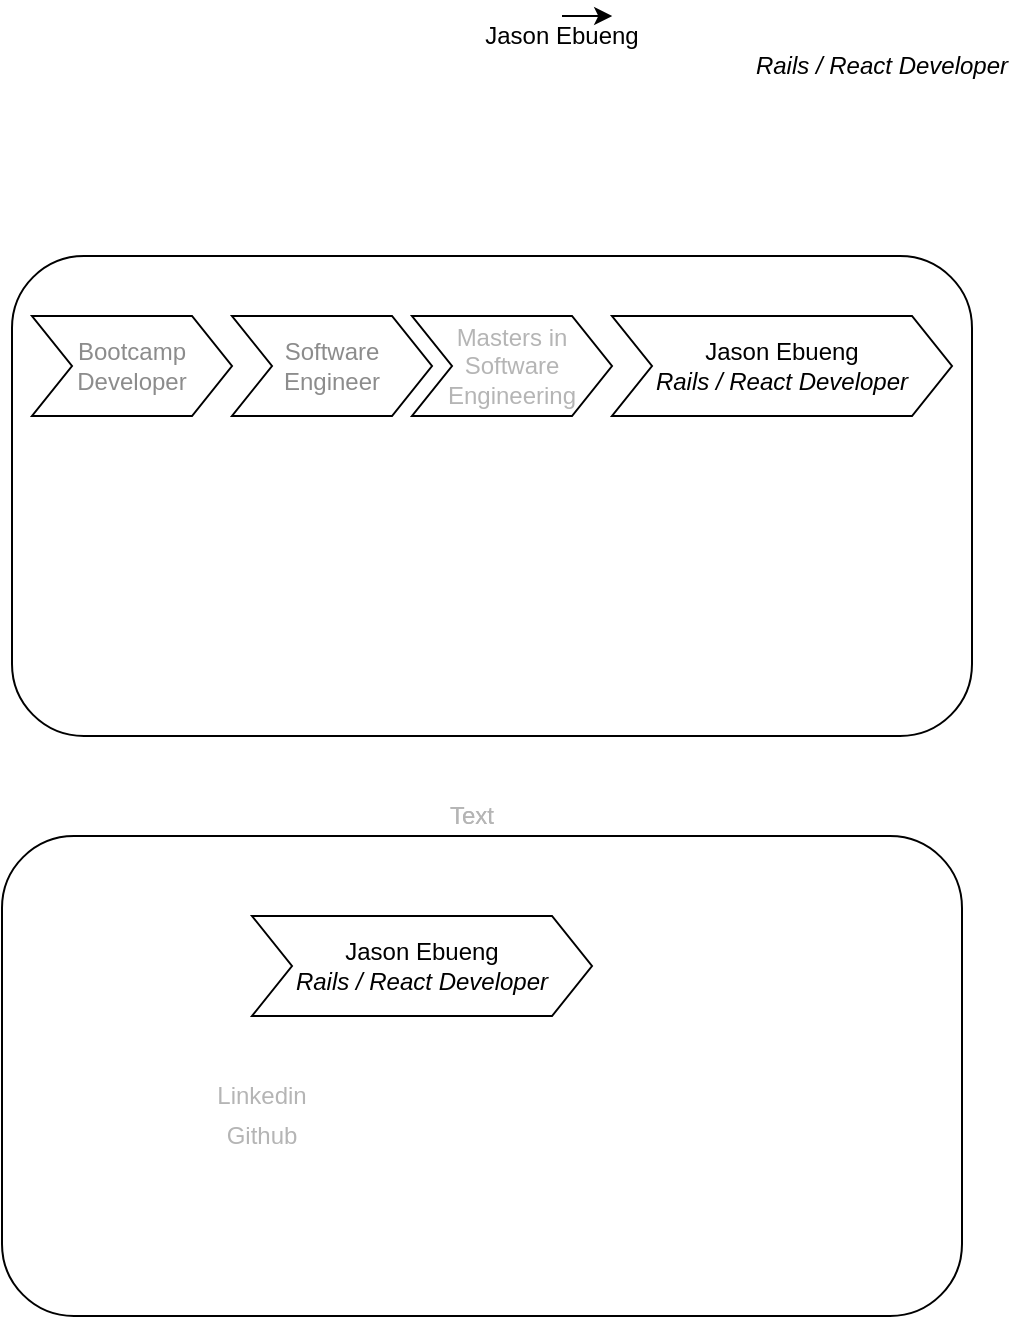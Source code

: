 <mxfile version="14.2.2" type="github">
  <diagram id="Mls-J58ctmcf4qp5Jo3Q" name="Page-1">
    <mxGraphModel dx="779" dy="524" grid="1" gridSize="10" guides="1" tooltips="1" connect="1" arrows="1" fold="1" page="1" pageScale="1" pageWidth="850" pageHeight="1100" math="0" shadow="0">
      <root>
        <mxCell id="0" />
        <mxCell id="1" parent="0" />
        <mxCell id="hFnFaIVmMqH2usXlZeto-1" value="" style="rounded=1;whiteSpace=wrap;html=1;" vertex="1" parent="1">
          <mxGeometry x="80" y="140" width="480" height="240" as="geometry" />
        </mxCell>
        <mxCell id="hFnFaIVmMqH2usXlZeto-2" value="Jason Ebueng&lt;br&gt;" style="text;html=1;strokeColor=none;fillColor=none;align=center;verticalAlign=middle;whiteSpace=wrap;rounded=0;" vertex="1" parent="1">
          <mxGeometry x="200" y="20" width="310" height="20" as="geometry" />
        </mxCell>
        <mxCell id="hFnFaIVmMqH2usXlZeto-3" value="&lt;i&gt;Rails / React Developer&lt;/i&gt;" style="text;html=1;strokeColor=none;fillColor=none;align=center;verticalAlign=middle;whiteSpace=wrap;rounded=0;" vertex="1" parent="1">
          <mxGeometry x="450" y="30" width="130" height="30" as="geometry" />
        </mxCell>
        <mxCell id="hFnFaIVmMqH2usXlZeto-12" value="Bootcamp Developer" style="shape=step;perimeter=stepPerimeter;whiteSpace=wrap;html=1;fixedSize=1;fontColor=#8C8C8C;" vertex="1" parent="1">
          <mxGeometry x="90" y="170" width="100" height="50" as="geometry" />
        </mxCell>
        <mxCell id="hFnFaIVmMqH2usXlZeto-13" value="Software Engineer&lt;br&gt;" style="shape=step;perimeter=stepPerimeter;whiteSpace=wrap;html=1;fixedSize=1;fontColor=#8C8C8C;" vertex="1" parent="1">
          <mxGeometry x="190" y="170" width="100" height="50" as="geometry" />
        </mxCell>
        <mxCell id="hFnFaIVmMqH2usXlZeto-15" value="Masters in Software Engineering&lt;br&gt;" style="shape=step;perimeter=stepPerimeter;whiteSpace=wrap;html=1;fixedSize=1;fontColor=#B5B5B5;" vertex="1" parent="1">
          <mxGeometry x="280" y="170" width="100" height="50" as="geometry" />
        </mxCell>
        <mxCell id="hFnFaIVmMqH2usXlZeto-16" value="Jason Ebueng&lt;br&gt;&lt;i&gt;Rails / React Developer&lt;/i&gt;" style="shape=step;perimeter=stepPerimeter;whiteSpace=wrap;html=1;fixedSize=1;" vertex="1" parent="1">
          <mxGeometry x="380" y="170" width="170" height="50" as="geometry" />
        </mxCell>
        <mxCell id="hFnFaIVmMqH2usXlZeto-18" style="edgeStyle=orthogonalEdgeStyle;rounded=0;orthogonalLoop=1;jettySize=auto;html=1;exitX=0.5;exitY=0;exitDx=0;exitDy=0;entryX=0.581;entryY=0;entryDx=0;entryDy=0;entryPerimeter=0;fontColor=#8C8C8C;" edge="1" parent="1" source="hFnFaIVmMqH2usXlZeto-2" target="hFnFaIVmMqH2usXlZeto-2">
          <mxGeometry relative="1" as="geometry" />
        </mxCell>
        <mxCell id="hFnFaIVmMqH2usXlZeto-23" value="" style="shape=image;verticalLabelPosition=bottom;labelBackgroundColor=#ffffff;verticalAlign=top;aspect=fixed;imageAspect=0;image=https://cdn3.iconfinder.com/data/icons/popular-services-brands-vol-2/512/ruby-on-rails-512.png;" vertex="1" parent="1">
          <mxGeometry x="280" y="280" width="80" height="80" as="geometry" />
        </mxCell>
        <mxCell id="hFnFaIVmMqH2usXlZeto-24" value="" style="rounded=1;whiteSpace=wrap;html=1;" vertex="1" parent="1">
          <mxGeometry x="75" y="430" width="480" height="240" as="geometry" />
        </mxCell>
        <mxCell id="hFnFaIVmMqH2usXlZeto-29" value="Jason Ebueng&lt;br&gt;&lt;i&gt;Rails / React Developer&lt;/i&gt;" style="shape=step;perimeter=stepPerimeter;whiteSpace=wrap;html=1;fixedSize=1;" vertex="1" parent="1">
          <mxGeometry x="200" y="470" width="170" height="50" as="geometry" />
        </mxCell>
        <mxCell id="hFnFaIVmMqH2usXlZeto-33" value="" style="shape=image;verticalLabelPosition=bottom;labelBackgroundColor=#ffffff;verticalAlign=top;aspect=fixed;imageAspect=0;image=https://upload.wikimedia.org/wikipedia/commons/thumb/a/a7/React-icon.svg/220px-React-icon.svg.png;" vertex="1" parent="1">
          <mxGeometry x="370" y="260" width="149.03" height="105" as="geometry" />
        </mxCell>
        <mxCell id="hFnFaIVmMqH2usXlZeto-36" value="" style="shape=image;verticalLabelPosition=bottom;labelBackgroundColor=#ffffff;verticalAlign=top;aspect=fixed;imageAspect=0;image=https://i.pinimg.com/originals/8a/bc/4d/8abc4d98d9df0d8a9caa486fe1aa0ac5.png;" vertex="1" parent="1">
          <mxGeometry x="130" y="272.5" width="80" height="80" as="geometry" />
        </mxCell>
        <mxCell id="hFnFaIVmMqH2usXlZeto-37" value="Text" style="text;html=1;strokeColor=none;fillColor=none;align=center;verticalAlign=middle;whiteSpace=wrap;rounded=0;fontColor=#B5B5B5;" vertex="1" parent="1">
          <mxGeometry x="290" y="410" width="40" height="20" as="geometry" />
        </mxCell>
        <mxCell id="hFnFaIVmMqH2usXlZeto-38" value="Text" style="text;html=1;strokeColor=none;fillColor=none;align=center;verticalAlign=middle;whiteSpace=wrap;rounded=0;fontColor=#B5B5B5;" vertex="1" parent="1">
          <mxGeometry x="290" y="410" width="40" height="20" as="geometry" />
        </mxCell>
        <mxCell id="hFnFaIVmMqH2usXlZeto-42" value="Linkedin" style="text;html=1;strokeColor=none;fillColor=none;align=center;verticalAlign=middle;whiteSpace=wrap;rounded=0;fontColor=#B5B5B5;" vertex="1" parent="1">
          <mxGeometry x="140" y="550" width="130" height="20" as="geometry" />
        </mxCell>
        <mxCell id="hFnFaIVmMqH2usXlZeto-45" value="Github&lt;br&gt;" style="text;html=1;strokeColor=none;fillColor=none;align=center;verticalAlign=middle;whiteSpace=wrap;rounded=0;fontColor=#B5B5B5;" vertex="1" parent="1">
          <mxGeometry x="140" y="570" width="130" height="20" as="geometry" />
        </mxCell>
      </root>
    </mxGraphModel>
  </diagram>
</mxfile>
